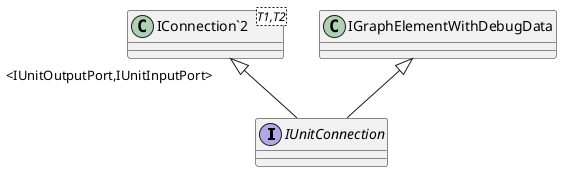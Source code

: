 @startuml
interface IUnitConnection {
}
class "IConnection`2"<T1,T2> {
}
"IConnection`2" "<IUnitOutputPort,IUnitInputPort>" <|-- IUnitConnection
IGraphElementWithDebugData <|-- IUnitConnection
@enduml
